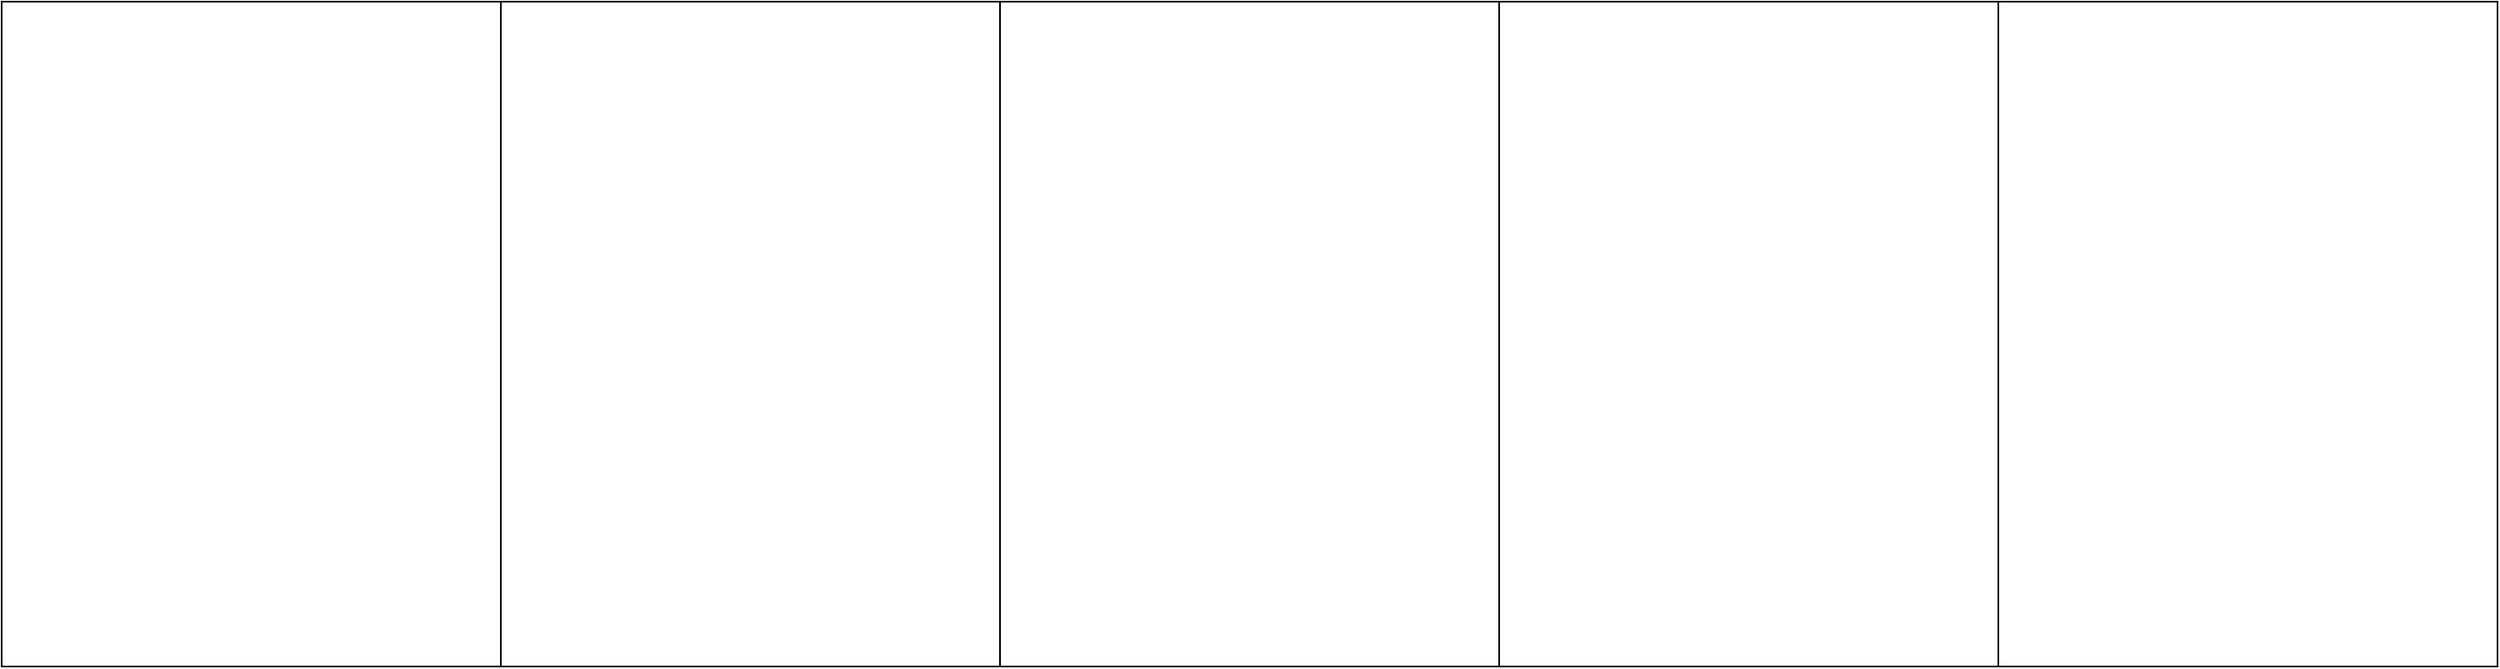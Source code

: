<mxfile version="24.4.0" type="device">
  <diagram name="Page-1" id="eQo4dBpu7imuqNBILiyK">
    <mxGraphModel dx="1760" dy="920" grid="1" gridSize="10" guides="1" tooltips="1" connect="1" arrows="1" fold="1" page="1" pageScale="1" pageWidth="850" pageHeight="1100" math="0" shadow="0">
      <root>
        <mxCell id="0" />
        <mxCell id="1" parent="0" />
        <mxCell id="FfAdsBN1QW3UXwB8XTIg-1" value="" style="rounded=0;whiteSpace=wrap;html=1;fillColor=none;" vertex="1" parent="1">
          <mxGeometry x="200" y="50" width="300" height="400" as="geometry" />
        </mxCell>
        <mxCell id="FfAdsBN1QW3UXwB8XTIg-4" value="" style="rounded=0;whiteSpace=wrap;html=1;fillColor=none;" vertex="1" parent="1">
          <mxGeometry x="500" y="50" width="300" height="400" as="geometry" />
        </mxCell>
        <mxCell id="FfAdsBN1QW3UXwB8XTIg-5" value="" style="rounded=0;whiteSpace=wrap;html=1;fillColor=none;" vertex="1" parent="1">
          <mxGeometry x="800" y="50" width="300" height="400" as="geometry" />
        </mxCell>
        <mxCell id="FfAdsBN1QW3UXwB8XTIg-6" value="" style="rounded=0;whiteSpace=wrap;html=1;fillColor=none;" vertex="1" parent="1">
          <mxGeometry x="1400" y="50" width="300" height="400" as="geometry" />
        </mxCell>
        <mxCell id="FfAdsBN1QW3UXwB8XTIg-7" value="" style="rounded=0;whiteSpace=wrap;html=1;fillColor=none;" vertex="1" parent="1">
          <mxGeometry x="1100" y="50" width="300" height="400" as="geometry" />
        </mxCell>
      </root>
    </mxGraphModel>
  </diagram>
</mxfile>
